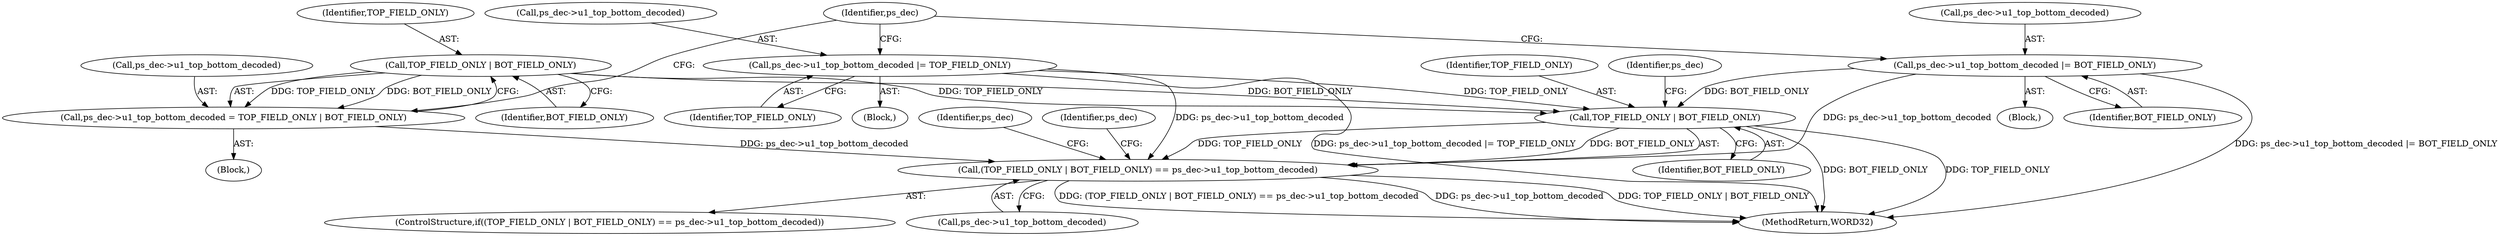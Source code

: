 digraph "0_Android_e86d3cfd2bc28dac421092106751e5638d54a848@pointer" {
"1002203" [label="(Call,(TOP_FIELD_ONLY | BOT_FIELD_ONLY) == ps_dec->u1_top_bottom_decoded)"];
"1002204" [label="(Call,TOP_FIELD_ONLY | BOT_FIELD_ONLY)"];
"1001917" [label="(Call,TOP_FIELD_ONLY | BOT_FIELD_ONLY)"];
"1001906" [label="(Call,ps_dec->u1_top_bottom_decoded |= TOP_FIELD_ONLY)"];
"1001899" [label="(Call,ps_dec->u1_top_bottom_decoded |= BOT_FIELD_ONLY)"];
"1001913" [label="(Call,ps_dec->u1_top_bottom_decoded = TOP_FIELD_ONLY | BOT_FIELD_ONLY)"];
"1002208" [label="(Identifier,ps_dec)"];
"1002205" [label="(Identifier,TOP_FIELD_ONLY)"];
"1001912" [label="(Block,)"];
"1001918" [label="(Identifier,TOP_FIELD_ONLY)"];
"1001910" [label="(Identifier,TOP_FIELD_ONLY)"];
"1001898" [label="(Block,)"];
"1001919" [label="(Identifier,BOT_FIELD_ONLY)"];
"1001905" [label="(Block,)"];
"1001903" [label="(Identifier,BOT_FIELD_ONLY)"];
"1001899" [label="(Call,ps_dec->u1_top_bottom_decoded |= BOT_FIELD_ONLY)"];
"1001907" [label="(Call,ps_dec->u1_top_bottom_decoded)"];
"1001900" [label="(Call,ps_dec->u1_top_bottom_decoded)"];
"1002206" [label="(Identifier,BOT_FIELD_ONLY)"];
"1001906" [label="(Call,ps_dec->u1_top_bottom_decoded |= TOP_FIELD_ONLY)"];
"1002219" [label="(Identifier,ps_dec)"];
"1002204" [label="(Call,TOP_FIELD_ONLY | BOT_FIELD_ONLY)"];
"1001925" [label="(Identifier,ps_dec)"];
"1002207" [label="(Call,ps_dec->u1_top_bottom_decoded)"];
"1002202" [label="(ControlStructure,if((TOP_FIELD_ONLY | BOT_FIELD_ONLY) == ps_dec->u1_top_bottom_decoded))"];
"1001917" [label="(Call,TOP_FIELD_ONLY | BOT_FIELD_ONLY)"];
"1001913" [label="(Call,ps_dec->u1_top_bottom_decoded = TOP_FIELD_ONLY | BOT_FIELD_ONLY)"];
"1002213" [label="(Identifier,ps_dec)"];
"1002270" [label="(MethodReturn,WORD32)"];
"1001914" [label="(Call,ps_dec->u1_top_bottom_decoded)"];
"1002203" [label="(Call,(TOP_FIELD_ONLY | BOT_FIELD_ONLY) == ps_dec->u1_top_bottom_decoded)"];
"1002203" -> "1002202"  [label="AST: "];
"1002203" -> "1002207"  [label="CFG: "];
"1002204" -> "1002203"  [label="AST: "];
"1002207" -> "1002203"  [label="AST: "];
"1002213" -> "1002203"  [label="CFG: "];
"1002219" -> "1002203"  [label="CFG: "];
"1002203" -> "1002270"  [label="DDG: ps_dec->u1_top_bottom_decoded"];
"1002203" -> "1002270"  [label="DDG: TOP_FIELD_ONLY | BOT_FIELD_ONLY"];
"1002203" -> "1002270"  [label="DDG: (TOP_FIELD_ONLY | BOT_FIELD_ONLY) == ps_dec->u1_top_bottom_decoded"];
"1002204" -> "1002203"  [label="DDG: TOP_FIELD_ONLY"];
"1002204" -> "1002203"  [label="DDG: BOT_FIELD_ONLY"];
"1001906" -> "1002203"  [label="DDG: ps_dec->u1_top_bottom_decoded"];
"1001913" -> "1002203"  [label="DDG: ps_dec->u1_top_bottom_decoded"];
"1001899" -> "1002203"  [label="DDG: ps_dec->u1_top_bottom_decoded"];
"1002204" -> "1002206"  [label="CFG: "];
"1002205" -> "1002204"  [label="AST: "];
"1002206" -> "1002204"  [label="AST: "];
"1002208" -> "1002204"  [label="CFG: "];
"1002204" -> "1002270"  [label="DDG: TOP_FIELD_ONLY"];
"1002204" -> "1002270"  [label="DDG: BOT_FIELD_ONLY"];
"1001917" -> "1002204"  [label="DDG: TOP_FIELD_ONLY"];
"1001917" -> "1002204"  [label="DDG: BOT_FIELD_ONLY"];
"1001906" -> "1002204"  [label="DDG: TOP_FIELD_ONLY"];
"1001899" -> "1002204"  [label="DDG: BOT_FIELD_ONLY"];
"1001917" -> "1001913"  [label="AST: "];
"1001917" -> "1001919"  [label="CFG: "];
"1001918" -> "1001917"  [label="AST: "];
"1001919" -> "1001917"  [label="AST: "];
"1001913" -> "1001917"  [label="CFG: "];
"1001917" -> "1001913"  [label="DDG: TOP_FIELD_ONLY"];
"1001917" -> "1001913"  [label="DDG: BOT_FIELD_ONLY"];
"1001906" -> "1001905"  [label="AST: "];
"1001906" -> "1001910"  [label="CFG: "];
"1001907" -> "1001906"  [label="AST: "];
"1001910" -> "1001906"  [label="AST: "];
"1001925" -> "1001906"  [label="CFG: "];
"1001906" -> "1002270"  [label="DDG: ps_dec->u1_top_bottom_decoded |= TOP_FIELD_ONLY"];
"1001899" -> "1001898"  [label="AST: "];
"1001899" -> "1001903"  [label="CFG: "];
"1001900" -> "1001899"  [label="AST: "];
"1001903" -> "1001899"  [label="AST: "];
"1001925" -> "1001899"  [label="CFG: "];
"1001899" -> "1002270"  [label="DDG: ps_dec->u1_top_bottom_decoded |= BOT_FIELD_ONLY"];
"1001913" -> "1001912"  [label="AST: "];
"1001914" -> "1001913"  [label="AST: "];
"1001925" -> "1001913"  [label="CFG: "];
}
